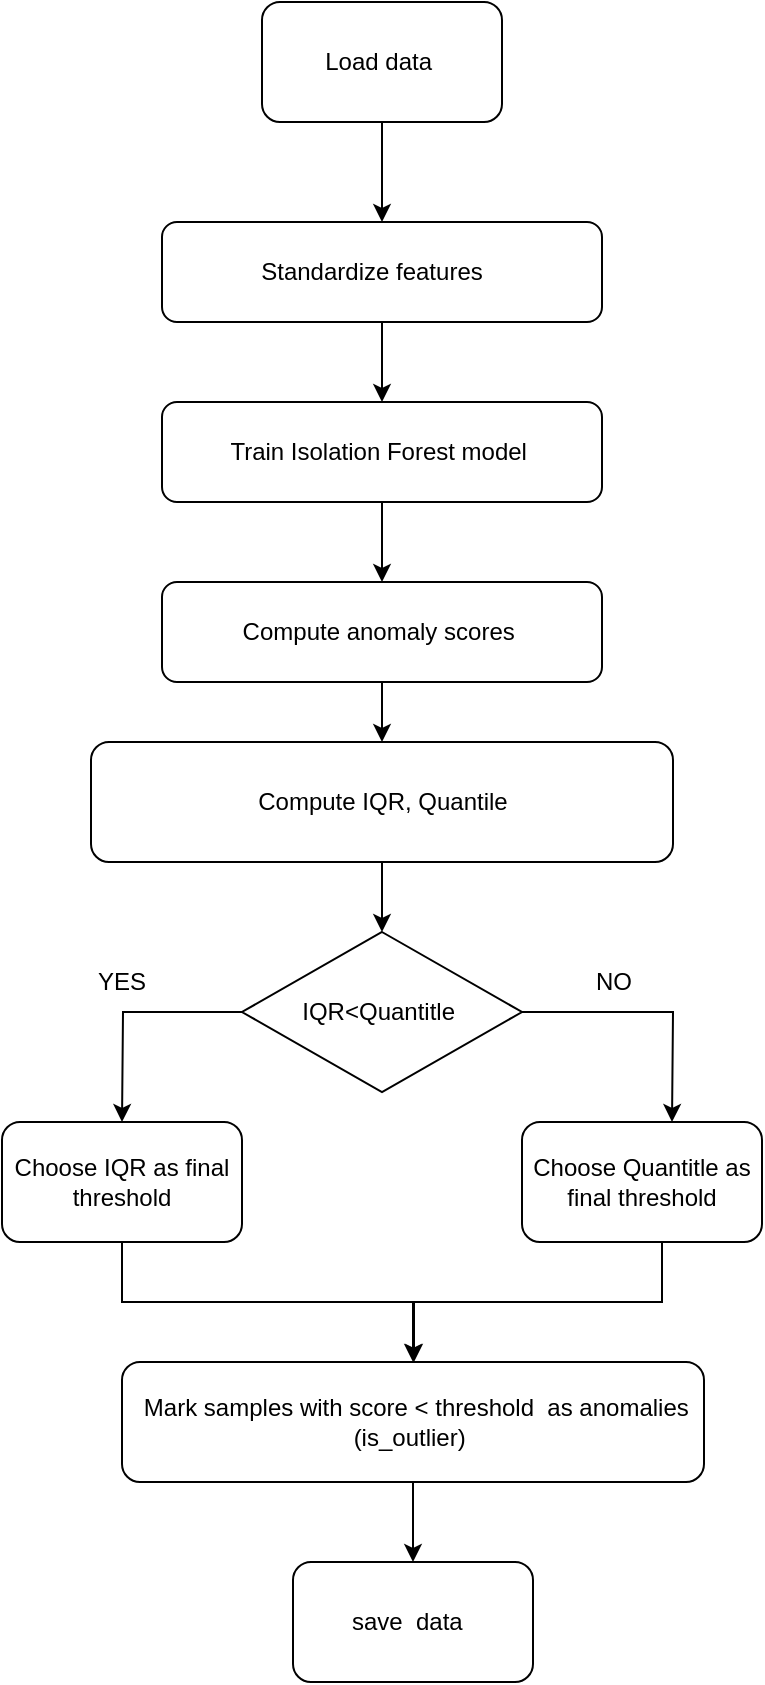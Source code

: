 <mxfile version="27.1.6">
  <diagram name="第 1 页" id="AHN42hMT1hDx04W8Br4w">
    <mxGraphModel dx="853" dy="1136" grid="1" gridSize="10" guides="1" tooltips="1" connect="1" arrows="1" fold="1" page="1" pageScale="1" pageWidth="827" pageHeight="1169" math="0" shadow="0">
      <root>
        <mxCell id="0" />
        <mxCell id="1" parent="0" />
        <mxCell id="UjW9vtyildVAnrhpUJAI-7" value="" style="edgeStyle=orthogonalEdgeStyle;rounded=0;orthogonalLoop=1;jettySize=auto;html=1;" edge="1" parent="1" source="UjW9vtyildVAnrhpUJAI-1" target="UjW9vtyildVAnrhpUJAI-2">
          <mxGeometry relative="1" as="geometry" />
        </mxCell>
        <mxCell id="UjW9vtyildVAnrhpUJAI-1" value="&amp;nbsp;Load data&amp;nbsp;&amp;nbsp;" style="rounded=1;whiteSpace=wrap;html=1;" vertex="1" parent="1">
          <mxGeometry x="360" y="80" width="120" height="60" as="geometry" />
        </mxCell>
        <mxCell id="UjW9vtyildVAnrhpUJAI-14" value="" style="edgeStyle=orthogonalEdgeStyle;rounded=0;orthogonalLoop=1;jettySize=auto;html=1;" edge="1" parent="1" source="UjW9vtyildVAnrhpUJAI-2" target="UjW9vtyildVAnrhpUJAI-9">
          <mxGeometry relative="1" as="geometry" />
        </mxCell>
        <mxCell id="UjW9vtyildVAnrhpUJAI-2" value="Standardize features&amp;nbsp; &amp;nbsp;" style="rounded=1;whiteSpace=wrap;html=1;" vertex="1" parent="1">
          <mxGeometry x="310" y="190" width="220" height="50" as="geometry" />
        </mxCell>
        <mxCell id="UjW9vtyildVAnrhpUJAI-15" value="" style="edgeStyle=orthogonalEdgeStyle;rounded=0;orthogonalLoop=1;jettySize=auto;html=1;" edge="1" parent="1" source="UjW9vtyildVAnrhpUJAI-9" target="UjW9vtyildVAnrhpUJAI-10">
          <mxGeometry relative="1" as="geometry" />
        </mxCell>
        <mxCell id="UjW9vtyildVAnrhpUJAI-9" value="Train Isolation Forest model&amp;nbsp;" style="rounded=1;whiteSpace=wrap;html=1;" vertex="1" parent="1">
          <mxGeometry x="310" y="280" width="220" height="50" as="geometry" />
        </mxCell>
        <mxCell id="UjW9vtyildVAnrhpUJAI-16" value="" style="edgeStyle=orthogonalEdgeStyle;rounded=0;orthogonalLoop=1;jettySize=auto;html=1;" edge="1" parent="1" source="UjW9vtyildVAnrhpUJAI-10" target="UjW9vtyildVAnrhpUJAI-11">
          <mxGeometry relative="1" as="geometry" />
        </mxCell>
        <mxCell id="UjW9vtyildVAnrhpUJAI-10" value="&amp;nbsp;Compute anomaly scores&amp;nbsp;&amp;nbsp;" style="rounded=1;whiteSpace=wrap;html=1;" vertex="1" parent="1">
          <mxGeometry x="310" y="370" width="220" height="50" as="geometry" />
        </mxCell>
        <mxCell id="UjW9vtyildVAnrhpUJAI-17" value="" style="edgeStyle=orthogonalEdgeStyle;rounded=0;orthogonalLoop=1;jettySize=auto;html=1;" edge="1" parent="1" source="UjW9vtyildVAnrhpUJAI-11" target="UjW9vtyildVAnrhpUJAI-13">
          <mxGeometry relative="1" as="geometry" />
        </mxCell>
        <mxCell id="UjW9vtyildVAnrhpUJAI-11" value="Compute IQR, Quantile" style="rounded=1;whiteSpace=wrap;html=1;" vertex="1" parent="1">
          <mxGeometry x="274.5" y="450" width="291" height="60" as="geometry" />
        </mxCell>
        <mxCell id="UjW9vtyildVAnrhpUJAI-30" value="" style="edgeStyle=orthogonalEdgeStyle;rounded=0;orthogonalLoop=1;jettySize=auto;html=1;" edge="1" parent="1" source="UjW9vtyildVAnrhpUJAI-12" target="UjW9vtyildVAnrhpUJAI-29">
          <mxGeometry relative="1" as="geometry" />
        </mxCell>
        <mxCell id="UjW9vtyildVAnrhpUJAI-12" value="&amp;nbsp;Mark samples with score &amp;lt; threshold&amp;nbsp; as anomalies (is_outlier)&amp;nbsp;" style="rounded=1;whiteSpace=wrap;html=1;" vertex="1" parent="1">
          <mxGeometry x="290" y="760" width="291" height="60" as="geometry" />
        </mxCell>
        <mxCell id="UjW9vtyildVAnrhpUJAI-18" style="edgeStyle=orthogonalEdgeStyle;rounded=0;orthogonalLoop=1;jettySize=auto;html=1;exitX=1;exitY=0.5;exitDx=0;exitDy=0;" edge="1" parent="1" source="UjW9vtyildVAnrhpUJAI-13">
          <mxGeometry relative="1" as="geometry">
            <mxPoint x="565" y="640" as="targetPoint" />
            <mxPoint x="515" y="585" as="sourcePoint" />
          </mxGeometry>
        </mxCell>
        <mxCell id="UjW9vtyildVAnrhpUJAI-19" style="edgeStyle=orthogonalEdgeStyle;rounded=0;orthogonalLoop=1;jettySize=auto;html=1;" edge="1" parent="1" source="UjW9vtyildVAnrhpUJAI-13">
          <mxGeometry relative="1" as="geometry">
            <mxPoint x="290" y="640" as="targetPoint" />
          </mxGeometry>
        </mxCell>
        <mxCell id="UjW9vtyildVAnrhpUJAI-13" value="IQR&amp;lt;Quantitle&amp;nbsp;" style="rhombus;whiteSpace=wrap;html=1;" vertex="1" parent="1">
          <mxGeometry x="350" y="545" width="140" height="80" as="geometry" />
        </mxCell>
        <mxCell id="UjW9vtyildVAnrhpUJAI-27" style="edgeStyle=orthogonalEdgeStyle;rounded=0;orthogonalLoop=1;jettySize=auto;html=1;entryX=0.5;entryY=0;entryDx=0;entryDy=0;" edge="1" parent="1" source="UjW9vtyildVAnrhpUJAI-20" target="UjW9vtyildVAnrhpUJAI-12">
          <mxGeometry relative="1" as="geometry" />
        </mxCell>
        <mxCell id="UjW9vtyildVAnrhpUJAI-20" value="Choose IQR as final threshold" style="rounded=1;whiteSpace=wrap;html=1;" vertex="1" parent="1">
          <mxGeometry x="230" y="640" width="120" height="60" as="geometry" />
        </mxCell>
        <mxCell id="UjW9vtyildVAnrhpUJAI-28" style="edgeStyle=orthogonalEdgeStyle;rounded=0;orthogonalLoop=1;jettySize=auto;html=1;" edge="1" parent="1" source="UjW9vtyildVAnrhpUJAI-21" target="UjW9vtyildVAnrhpUJAI-12">
          <mxGeometry relative="1" as="geometry">
            <Array as="points">
              <mxPoint x="560" y="730" />
              <mxPoint x="436" y="730" />
            </Array>
          </mxGeometry>
        </mxCell>
        <mxCell id="UjW9vtyildVAnrhpUJAI-21" value="Choose Quantitle as final threshold" style="rounded=1;whiteSpace=wrap;html=1;" vertex="1" parent="1">
          <mxGeometry x="490" y="640" width="120" height="60" as="geometry" />
        </mxCell>
        <mxCell id="UjW9vtyildVAnrhpUJAI-22" value="YES" style="text;html=1;align=center;verticalAlign=middle;whiteSpace=wrap;rounded=0;" vertex="1" parent="1">
          <mxGeometry x="260" y="555" width="60" height="30" as="geometry" />
        </mxCell>
        <mxCell id="UjW9vtyildVAnrhpUJAI-23" value="NO" style="text;html=1;align=center;verticalAlign=middle;whiteSpace=wrap;rounded=0;" vertex="1" parent="1">
          <mxGeometry x="505.5" y="555" width="60" height="30" as="geometry" />
        </mxCell>
        <mxCell id="UjW9vtyildVAnrhpUJAI-29" value="save&amp;nbsp; data&amp;nbsp;&amp;nbsp;" style="rounded=1;whiteSpace=wrap;html=1;" vertex="1" parent="1">
          <mxGeometry x="375.5" y="860" width="120" height="60" as="geometry" />
        </mxCell>
      </root>
    </mxGraphModel>
  </diagram>
</mxfile>
